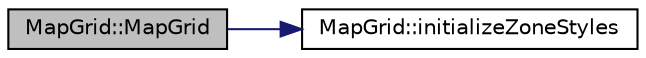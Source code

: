 digraph "MapGrid::MapGrid"
{
 // LATEX_PDF_SIZE
  edge [fontname="Helvetica",fontsize="10",labelfontname="Helvetica",labelfontsize="10"];
  node [fontname="Helvetica",fontsize="10",shape=record];
  rankdir="LR";
  Node1 [label="MapGrid::MapGrid",height=0.2,width=0.4,color="black", fillcolor="grey75", style="filled", fontcolor="black",tooltip=" "];
  Node1 -> Node2 [color="midnightblue",fontsize="10",style="solid",fontname="Helvetica"];
  Node2 [label="MapGrid::initializeZoneStyles",height=0.2,width=0.4,color="black", fillcolor="white", style="filled",URL="$classMapGrid.html#a990ef9aba6220248b140ac5e733e567b",tooltip=" "];
}
